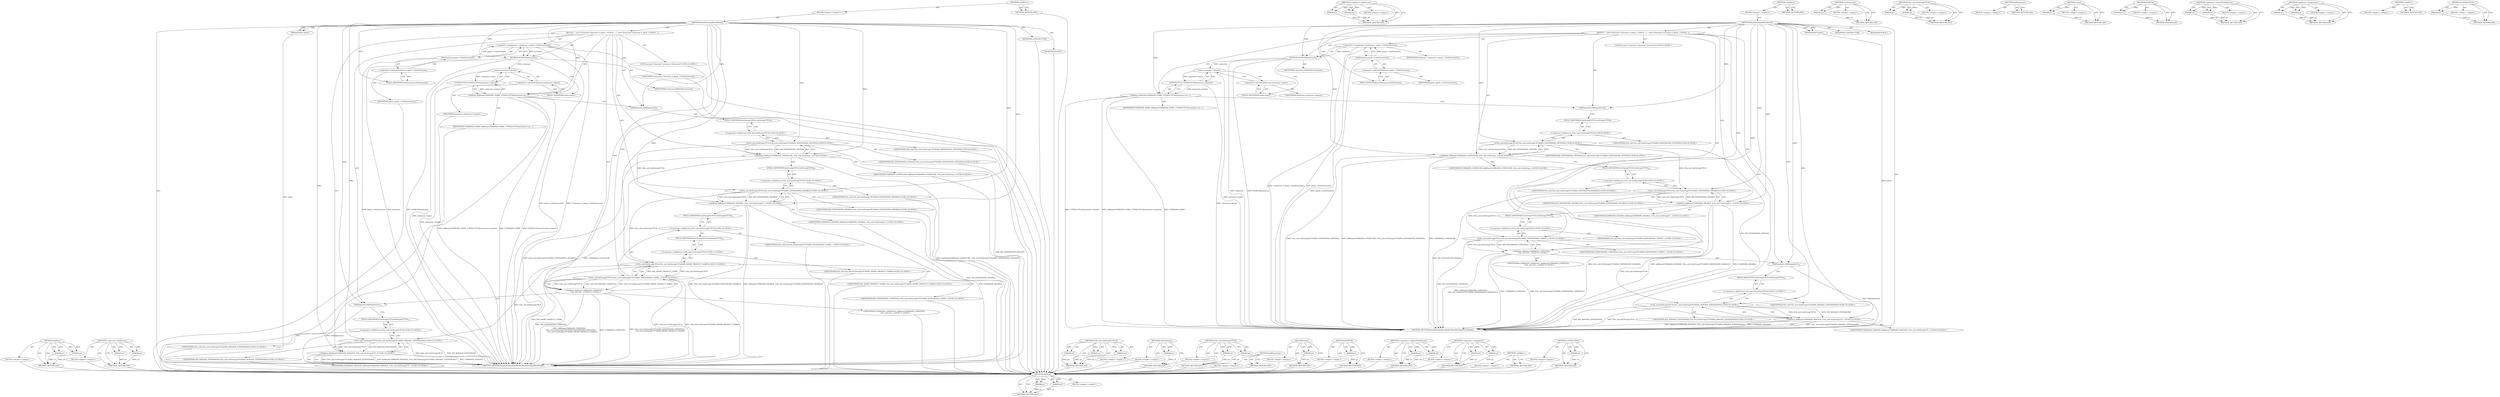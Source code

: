 digraph "UTF8ToUTF16" {
vulnerable_105 [label=<(METHOD,AddItem)>];
vulnerable_106 [label=<(PARAM,p1)>];
vulnerable_107 [label=<(PARAM,p2)>];
vulnerable_108 [label=<(BLOCK,&lt;empty&gt;,&lt;empty&gt;)>];
vulnerable_109 [label=<(METHOD_RETURN,ANY)>];
vulnerable_126 [label=<(METHOD,&lt;operator&gt;.fieldAccess)>];
vulnerable_127 [label=<(PARAM,p1)>];
vulnerable_128 [label=<(PARAM,p2)>];
vulnerable_129 [label=<(BLOCK,&lt;empty&gt;,&lt;empty&gt;)>];
vulnerable_130 [label=<(METHOD_RETURN,ANY)>];
vulnerable_6 [label=<(METHOD,&lt;global&gt;)<SUB>1</SUB>>];
vulnerable_7 [label=<(BLOCK,&lt;empty&gt;,&lt;empty&gt;)<SUB>1</SUB>>];
vulnerable_8 [label=<(METHOD,PanelSettingsMenuModel)<SUB>1</SUB>>];
vulnerable_9 [label=<(PARAM,Panel* panel)<SUB>1</SUB>>];
vulnerable_10 [label=<(BLOCK,{
  const Extension* extension = panel_-&gt;GetExt...,{
  const Extension* extension = panel_-&gt;GetExt...)<SUB>3</SUB>>];
vulnerable_11 [label="<(LOCAL,const Extension* extension: Extension*)<SUB>4</SUB>>"];
vulnerable_12 [label=<(&lt;operator&gt;.assignment,* extension = panel_-&gt;GetExtension())<SUB>4</SUB>>];
vulnerable_13 [label=<(IDENTIFIER,extension,* extension = panel_-&gt;GetExtension())<SUB>4</SUB>>];
vulnerable_14 [label=<(GetExtension,panel_-&gt;GetExtension())<SUB>4</SUB>>];
vulnerable_15 [label=<(&lt;operator&gt;.indirectFieldAccess,panel_-&gt;GetExtension)<SUB>4</SUB>>];
vulnerable_16 [label=<(IDENTIFIER,panel_,panel_-&gt;GetExtension())<SUB>4</SUB>>];
vulnerable_17 [label=<(FIELD_IDENTIFIER,GetExtension,GetExtension)<SUB>4</SUB>>];
vulnerable_18 [label=<(DCHECK,DCHECK(extension))<SUB>5</SUB>>];
vulnerable_19 [label=<(IDENTIFIER,extension,DCHECK(extension))<SUB>5</SUB>>];
vulnerable_20 [label=<(AddItem,AddItem(COMMAND_NAME, UTF8ToUTF16(extension-&gt;na...)<SUB>7</SUB>>];
vulnerable_21 [label=<(IDENTIFIER,COMMAND_NAME,AddItem(COMMAND_NAME, UTF8ToUTF16(extension-&gt;na...)<SUB>7</SUB>>];
vulnerable_22 [label=<(UTF8ToUTF16,UTF8ToUTF16(extension-&gt;name()))<SUB>7</SUB>>];
vulnerable_23 [label=<(name,extension-&gt;name())<SUB>7</SUB>>];
vulnerable_24 [label=<(&lt;operator&gt;.indirectFieldAccess,extension-&gt;name)<SUB>7</SUB>>];
vulnerable_25 [label=<(IDENTIFIER,extension,extension-&gt;name())<SUB>7</SUB>>];
vulnerable_26 [label=<(FIELD_IDENTIFIER,name,name)<SUB>7</SUB>>];
vulnerable_27 [label=<(AddSeparator,AddSeparator())<SUB>8</SUB>>];
vulnerable_28 [label="<(AddItem,AddItem(COMMAND_CONFIGURE, l10n_util::GetString...)<SUB>9</SUB>>"];
vulnerable_29 [label="<(IDENTIFIER,COMMAND_CONFIGURE,AddItem(COMMAND_CONFIGURE, l10n_util::GetString...)<SUB>9</SUB>>"];
vulnerable_30 [label="<(l10n_util.GetStringUTF16,l10n_util::GetStringUTF16(IDS_EXTENSIONS_OPTIONS))<SUB>9</SUB>>"];
vulnerable_31 [label="<(&lt;operator&gt;.fieldAccess,l10n_util::GetStringUTF16)<SUB>9</SUB>>"];
vulnerable_32 [label="<(IDENTIFIER,l10n_util,l10n_util::GetStringUTF16(IDS_EXTENSIONS_OPTIONS))<SUB>9</SUB>>"];
vulnerable_33 [label=<(FIELD_IDENTIFIER,GetStringUTF16,GetStringUTF16)<SUB>9</SUB>>];
vulnerable_34 [label="<(IDENTIFIER,IDS_EXTENSIONS_OPTIONS,l10n_util::GetStringUTF16(IDS_EXTENSIONS_OPTIONS))<SUB>9</SUB>>"];
vulnerable_35 [label="<(AddItem,AddItem(COMMAND_DISABLE, l10n_util::GetStringUT...)<SUB>10</SUB>>"];
vulnerable_36 [label="<(IDENTIFIER,COMMAND_DISABLE,AddItem(COMMAND_DISABLE, l10n_util::GetStringUT...)<SUB>10</SUB>>"];
vulnerable_37 [label="<(l10n_util.GetStringUTF16,l10n_util::GetStringUTF16(IDS_EXTENSIONS_DISABLE))<SUB>10</SUB>>"];
vulnerable_38 [label="<(&lt;operator&gt;.fieldAccess,l10n_util::GetStringUTF16)<SUB>10</SUB>>"];
vulnerable_39 [label="<(IDENTIFIER,l10n_util,l10n_util::GetStringUTF16(IDS_EXTENSIONS_DISABLE))<SUB>10</SUB>>"];
vulnerable_40 [label=<(FIELD_IDENTIFIER,GetStringUTF16,GetStringUTF16)<SUB>10</SUB>>];
vulnerable_41 [label="<(IDENTIFIER,IDS_EXTENSIONS_DISABLE,l10n_util::GetStringUTF16(IDS_EXTENSIONS_DISABLE))<SUB>10</SUB>>"];
vulnerable_42 [label="<(AddItem,AddItem(COMMAND_UNINSTALL,
      l10n_util::Get...)<SUB>11</SUB>>"];
vulnerable_43 [label="<(IDENTIFIER,COMMAND_UNINSTALL,AddItem(COMMAND_UNINSTALL,
      l10n_util::Get...)<SUB>11</SUB>>"];
vulnerable_44 [label="<(l10n_util.GetStringFUTF16,l10n_util::GetStringFUTF16(IDS_EXTENSIONS_UNINS...)<SUB>12</SUB>>"];
vulnerable_45 [label="<(&lt;operator&gt;.fieldAccess,l10n_util::GetStringFUTF16)<SUB>12</SUB>>"];
vulnerable_46 [label="<(IDENTIFIER,l10n_util,l10n_util::GetStringFUTF16(IDS_EXTENSIONS_UNINS...)<SUB>12</SUB>>"];
vulnerable_47 [label=<(FIELD_IDENTIFIER,GetStringFUTF16,GetStringFUTF16)<SUB>12</SUB>>];
vulnerable_48 [label="<(IDENTIFIER,IDS_EXTENSIONS_UNINSTALL,l10n_util::GetStringFUTF16(IDS_EXTENSIONS_UNINS...)<SUB>12</SUB>>"];
vulnerable_49 [label="<(l10n_util.GetStringUTF16,l10n_util::GetStringUTF16(IDS_SHORT_PRODUCT_NAME))<SUB>13</SUB>>"];
vulnerable_50 [label="<(&lt;operator&gt;.fieldAccess,l10n_util::GetStringUTF16)<SUB>13</SUB>>"];
vulnerable_51 [label="<(IDENTIFIER,l10n_util,l10n_util::GetStringUTF16(IDS_SHORT_PRODUCT_NAME))<SUB>13</SUB>>"];
vulnerable_52 [label=<(FIELD_IDENTIFIER,GetStringUTF16,GetStringUTF16)<SUB>13</SUB>>];
vulnerable_53 [label="<(IDENTIFIER,IDS_SHORT_PRODUCT_NAME,l10n_util::GetStringUTF16(IDS_SHORT_PRODUCT_NAME))<SUB>13</SUB>>"];
vulnerable_54 [label=<(AddSeparator,AddSeparator())<SUB>14</SUB>>];
vulnerable_55 [label="<(AddItem,AddItem(COMMAND_MANAGE, l10n_util::GetStringUTF...)<SUB>15</SUB>>"];
vulnerable_56 [label="<(IDENTIFIER,COMMAND_MANAGE,AddItem(COMMAND_MANAGE, l10n_util::GetStringUTF...)<SUB>15</SUB>>"];
vulnerable_57 [label="<(l10n_util.GetStringUTF16,l10n_util::GetStringUTF16(IDS_MANAGE_EXTENSIONS))<SUB>15</SUB>>"];
vulnerable_58 [label="<(&lt;operator&gt;.fieldAccess,l10n_util::GetStringUTF16)<SUB>15</SUB>>"];
vulnerable_59 [label="<(IDENTIFIER,l10n_util,l10n_util::GetStringUTF16(IDS_MANAGE_EXTENSIONS))<SUB>15</SUB>>"];
vulnerable_60 [label=<(FIELD_IDENTIFIER,GetStringUTF16,GetStringUTF16)<SUB>15</SUB>>];
vulnerable_61 [label="<(IDENTIFIER,IDS_MANAGE_EXTENSIONS,l10n_util::GetStringUTF16(IDS_MANAGE_EXTENSIONS))<SUB>15</SUB>>"];
vulnerable_62 [label=<(MODIFIER,CONSTRUCTOR)>];
vulnerable_63 [label=<(MODIFIER,PUBLIC)>];
vulnerable_64 [label=<(METHOD_RETURN,PanelSettingsMenuModel.PanelSettingsMenuModel)<SUB>1</SUB>>];
vulnerable_66 [label=<(METHOD_RETURN,ANY)<SUB>1</SUB>>];
vulnerable_131 [label=<(METHOD,l10n_util.GetStringFUTF16)>];
vulnerable_132 [label=<(PARAM,p1)>];
vulnerable_133 [label=<(PARAM,p2)>];
vulnerable_134 [label=<(PARAM,p3)>];
vulnerable_135 [label=<(BLOCK,&lt;empty&gt;,&lt;empty&gt;)>];
vulnerable_136 [label=<(METHOD_RETURN,ANY)>];
vulnerable_92 [label=<(METHOD,GetExtension)>];
vulnerable_93 [label=<(PARAM,p1)>];
vulnerable_94 [label=<(BLOCK,&lt;empty&gt;,&lt;empty&gt;)>];
vulnerable_95 [label=<(METHOD_RETURN,ANY)>];
vulnerable_121 [label=<(METHOD,l10n_util.GetStringUTF16)>];
vulnerable_122 [label=<(PARAM,p1)>];
vulnerable_123 [label=<(PARAM,p2)>];
vulnerable_124 [label=<(BLOCK,&lt;empty&gt;,&lt;empty&gt;)>];
vulnerable_125 [label=<(METHOD_RETURN,ANY)>];
vulnerable_118 [label=<(METHOD,AddSeparator)>];
vulnerable_119 [label=<(BLOCK,&lt;empty&gt;,&lt;empty&gt;)>];
vulnerable_120 [label=<(METHOD_RETURN,ANY)>];
vulnerable_114 [label=<(METHOD,name)>];
vulnerable_115 [label=<(PARAM,p1)>];
vulnerable_116 [label=<(BLOCK,&lt;empty&gt;,&lt;empty&gt;)>];
vulnerable_117 [label=<(METHOD_RETURN,ANY)>];
vulnerable_101 [label=<(METHOD,DCHECK)>];
vulnerable_102 [label=<(PARAM,p1)>];
vulnerable_103 [label=<(BLOCK,&lt;empty&gt;,&lt;empty&gt;)>];
vulnerable_104 [label=<(METHOD_RETURN,ANY)>];
vulnerable_96 [label=<(METHOD,&lt;operator&gt;.indirectFieldAccess)>];
vulnerable_97 [label=<(PARAM,p1)>];
vulnerable_98 [label=<(PARAM,p2)>];
vulnerable_99 [label=<(BLOCK,&lt;empty&gt;,&lt;empty&gt;)>];
vulnerable_100 [label=<(METHOD_RETURN,ANY)>];
vulnerable_87 [label=<(METHOD,&lt;operator&gt;.assignment)>];
vulnerable_88 [label=<(PARAM,p1)>];
vulnerable_89 [label=<(PARAM,p2)>];
vulnerable_90 [label=<(BLOCK,&lt;empty&gt;,&lt;empty&gt;)>];
vulnerable_91 [label=<(METHOD_RETURN,ANY)>];
vulnerable_81 [label=<(METHOD,&lt;global&gt;)<SUB>1</SUB>>];
vulnerable_82 [label=<(BLOCK,&lt;empty&gt;,&lt;empty&gt;)>];
vulnerable_83 [label=<(METHOD_RETURN,ANY)>];
vulnerable_110 [label=<(METHOD,UTF8ToUTF16)>];
vulnerable_111 [label=<(PARAM,p1)>];
vulnerable_112 [label=<(BLOCK,&lt;empty&gt;,&lt;empty&gt;)>];
vulnerable_113 [label=<(METHOD_RETURN,ANY)>];
fixed_100 [label=<(METHOD,AddItem)>];
fixed_101 [label=<(PARAM,p1)>];
fixed_102 [label=<(PARAM,p2)>];
fixed_103 [label=<(BLOCK,&lt;empty&gt;,&lt;empty&gt;)>];
fixed_104 [label=<(METHOD_RETURN,ANY)>];
fixed_121 [label=<(METHOD,&lt;operator&gt;.fieldAccess)>];
fixed_122 [label=<(PARAM,p1)>];
fixed_123 [label=<(PARAM,p2)>];
fixed_124 [label=<(BLOCK,&lt;empty&gt;,&lt;empty&gt;)>];
fixed_125 [label=<(METHOD_RETURN,ANY)>];
fixed_6 [label=<(METHOD,&lt;global&gt;)<SUB>1</SUB>>];
fixed_7 [label=<(BLOCK,&lt;empty&gt;,&lt;empty&gt;)<SUB>1</SUB>>];
fixed_8 [label=<(METHOD,PanelSettingsMenuModel)<SUB>1</SUB>>];
fixed_9 [label=<(PARAM,Panel* panel)<SUB>1</SUB>>];
fixed_10 [label=<(BLOCK,{
  const Extension* extension = panel_-&gt;GetExt...,{
  const Extension* extension = panel_-&gt;GetExt...)<SUB>3</SUB>>];
fixed_11 [label="<(LOCAL,const Extension* extension: Extension*)<SUB>4</SUB>>"];
fixed_12 [label=<(&lt;operator&gt;.assignment,* extension = panel_-&gt;GetExtension())<SUB>4</SUB>>];
fixed_13 [label=<(IDENTIFIER,extension,* extension = panel_-&gt;GetExtension())<SUB>4</SUB>>];
fixed_14 [label=<(GetExtension,panel_-&gt;GetExtension())<SUB>4</SUB>>];
fixed_15 [label=<(&lt;operator&gt;.indirectFieldAccess,panel_-&gt;GetExtension)<SUB>4</SUB>>];
fixed_16 [label=<(IDENTIFIER,panel_,panel_-&gt;GetExtension())<SUB>4</SUB>>];
fixed_17 [label=<(FIELD_IDENTIFIER,GetExtension,GetExtension)<SUB>4</SUB>>];
fixed_18 [label=<(DCHECK,DCHECK(extension))<SUB>5</SUB>>];
fixed_19 [label=<(IDENTIFIER,extension,DCHECK(extension))<SUB>5</SUB>>];
fixed_20 [label=<(AddItem,AddItem(COMMAND_NAME, UTF8ToUTF16(extension-&gt;na...)<SUB>7</SUB>>];
fixed_21 [label=<(IDENTIFIER,COMMAND_NAME,AddItem(COMMAND_NAME, UTF8ToUTF16(extension-&gt;na...)<SUB>7</SUB>>];
fixed_22 [label=<(UTF8ToUTF16,UTF8ToUTF16(extension-&gt;name()))<SUB>7</SUB>>];
fixed_23 [label=<(name,extension-&gt;name())<SUB>7</SUB>>];
fixed_24 [label=<(&lt;operator&gt;.indirectFieldAccess,extension-&gt;name)<SUB>7</SUB>>];
fixed_25 [label=<(IDENTIFIER,extension,extension-&gt;name())<SUB>7</SUB>>];
fixed_26 [label=<(FIELD_IDENTIFIER,name,name)<SUB>7</SUB>>];
fixed_27 [label=<(AddSeparator,AddSeparator())<SUB>8</SUB>>];
fixed_28 [label="<(AddItem,AddItem(COMMAND_CONFIGURE, l10n_util::GetString...)<SUB>9</SUB>>"];
fixed_29 [label="<(IDENTIFIER,COMMAND_CONFIGURE,AddItem(COMMAND_CONFIGURE, l10n_util::GetString...)<SUB>9</SUB>>"];
fixed_30 [label="<(l10n_util.GetStringUTF16,l10n_util::GetStringUTF16(IDS_EXTENSIONS_OPTIONS))<SUB>9</SUB>>"];
fixed_31 [label="<(&lt;operator&gt;.fieldAccess,l10n_util::GetStringUTF16)<SUB>9</SUB>>"];
fixed_32 [label="<(IDENTIFIER,l10n_util,l10n_util::GetStringUTF16(IDS_EXTENSIONS_OPTIONS))<SUB>9</SUB>>"];
fixed_33 [label=<(FIELD_IDENTIFIER,GetStringUTF16,GetStringUTF16)<SUB>9</SUB>>];
fixed_34 [label="<(IDENTIFIER,IDS_EXTENSIONS_OPTIONS,l10n_util::GetStringUTF16(IDS_EXTENSIONS_OPTIONS))<SUB>9</SUB>>"];
fixed_35 [label="<(AddItem,AddItem(COMMAND_DISABLE, l10n_util::GetStringUT...)<SUB>10</SUB>>"];
fixed_36 [label="<(IDENTIFIER,COMMAND_DISABLE,AddItem(COMMAND_DISABLE, l10n_util::GetStringUT...)<SUB>10</SUB>>"];
fixed_37 [label="<(l10n_util.GetStringUTF16,l10n_util::GetStringUTF16(IDS_EXTENSIONS_DISABLE))<SUB>10</SUB>>"];
fixed_38 [label="<(&lt;operator&gt;.fieldAccess,l10n_util::GetStringUTF16)<SUB>10</SUB>>"];
fixed_39 [label="<(IDENTIFIER,l10n_util,l10n_util::GetStringUTF16(IDS_EXTENSIONS_DISABLE))<SUB>10</SUB>>"];
fixed_40 [label=<(FIELD_IDENTIFIER,GetStringUTF16,GetStringUTF16)<SUB>10</SUB>>];
fixed_41 [label="<(IDENTIFIER,IDS_EXTENSIONS_DISABLE,l10n_util::GetStringUTF16(IDS_EXTENSIONS_DISABLE))<SUB>10</SUB>>"];
fixed_42 [label="<(AddItem,AddItem(COMMAND_UNINSTALL,
      l10n_util::Get...)<SUB>11</SUB>>"];
fixed_43 [label="<(IDENTIFIER,COMMAND_UNINSTALL,AddItem(COMMAND_UNINSTALL,
      l10n_util::Get...)<SUB>11</SUB>>"];
fixed_44 [label="<(l10n_util.GetStringUTF16,l10n_util::GetStringUTF16(IDS_EXTENSIONS_UNINST...)<SUB>12</SUB>>"];
fixed_45 [label="<(&lt;operator&gt;.fieldAccess,l10n_util::GetStringUTF16)<SUB>12</SUB>>"];
fixed_46 [label="<(IDENTIFIER,l10n_util,l10n_util::GetStringUTF16(IDS_EXTENSIONS_UNINST...)<SUB>12</SUB>>"];
fixed_47 [label=<(FIELD_IDENTIFIER,GetStringUTF16,GetStringUTF16)<SUB>12</SUB>>];
fixed_48 [label="<(IDENTIFIER,IDS_EXTENSIONS_UNINSTALL,l10n_util::GetStringUTF16(IDS_EXTENSIONS_UNINST...)<SUB>12</SUB>>"];
fixed_49 [label=<(AddSeparator,AddSeparator())<SUB>13</SUB>>];
fixed_50 [label="<(AddItem,AddItem(COMMAND_MANAGE, l10n_util::GetStringUTF...)<SUB>14</SUB>>"];
fixed_51 [label="<(IDENTIFIER,COMMAND_MANAGE,AddItem(COMMAND_MANAGE, l10n_util::GetStringUTF...)<SUB>14</SUB>>"];
fixed_52 [label="<(l10n_util.GetStringUTF16,l10n_util::GetStringUTF16(IDS_MANAGE_EXTENSIONS))<SUB>14</SUB>>"];
fixed_53 [label="<(&lt;operator&gt;.fieldAccess,l10n_util::GetStringUTF16)<SUB>14</SUB>>"];
fixed_54 [label="<(IDENTIFIER,l10n_util,l10n_util::GetStringUTF16(IDS_MANAGE_EXTENSIONS))<SUB>14</SUB>>"];
fixed_55 [label=<(FIELD_IDENTIFIER,GetStringUTF16,GetStringUTF16)<SUB>14</SUB>>];
fixed_56 [label="<(IDENTIFIER,IDS_MANAGE_EXTENSIONS,l10n_util::GetStringUTF16(IDS_MANAGE_EXTENSIONS))<SUB>14</SUB>>"];
fixed_57 [label=<(MODIFIER,CONSTRUCTOR)>];
fixed_58 [label=<(MODIFIER,PUBLIC)>];
fixed_59 [label=<(METHOD_RETURN,PanelSettingsMenuModel.PanelSettingsMenuModel)<SUB>1</SUB>>];
fixed_61 [label=<(METHOD_RETURN,ANY)<SUB>1</SUB>>];
fixed_87 [label=<(METHOD,GetExtension)>];
fixed_88 [label=<(PARAM,p1)>];
fixed_89 [label=<(BLOCK,&lt;empty&gt;,&lt;empty&gt;)>];
fixed_90 [label=<(METHOD_RETURN,ANY)>];
fixed_116 [label=<(METHOD,l10n_util.GetStringUTF16)>];
fixed_117 [label=<(PARAM,p1)>];
fixed_118 [label=<(PARAM,p2)>];
fixed_119 [label=<(BLOCK,&lt;empty&gt;,&lt;empty&gt;)>];
fixed_120 [label=<(METHOD_RETURN,ANY)>];
fixed_113 [label=<(METHOD,AddSeparator)>];
fixed_114 [label=<(BLOCK,&lt;empty&gt;,&lt;empty&gt;)>];
fixed_115 [label=<(METHOD_RETURN,ANY)>];
fixed_109 [label=<(METHOD,name)>];
fixed_110 [label=<(PARAM,p1)>];
fixed_111 [label=<(BLOCK,&lt;empty&gt;,&lt;empty&gt;)>];
fixed_112 [label=<(METHOD_RETURN,ANY)>];
fixed_96 [label=<(METHOD,DCHECK)>];
fixed_97 [label=<(PARAM,p1)>];
fixed_98 [label=<(BLOCK,&lt;empty&gt;,&lt;empty&gt;)>];
fixed_99 [label=<(METHOD_RETURN,ANY)>];
fixed_91 [label=<(METHOD,&lt;operator&gt;.indirectFieldAccess)>];
fixed_92 [label=<(PARAM,p1)>];
fixed_93 [label=<(PARAM,p2)>];
fixed_94 [label=<(BLOCK,&lt;empty&gt;,&lt;empty&gt;)>];
fixed_95 [label=<(METHOD_RETURN,ANY)>];
fixed_82 [label=<(METHOD,&lt;operator&gt;.assignment)>];
fixed_83 [label=<(PARAM,p1)>];
fixed_84 [label=<(PARAM,p2)>];
fixed_85 [label=<(BLOCK,&lt;empty&gt;,&lt;empty&gt;)>];
fixed_86 [label=<(METHOD_RETURN,ANY)>];
fixed_76 [label=<(METHOD,&lt;global&gt;)<SUB>1</SUB>>];
fixed_77 [label=<(BLOCK,&lt;empty&gt;,&lt;empty&gt;)>];
fixed_78 [label=<(METHOD_RETURN,ANY)>];
fixed_105 [label=<(METHOD,UTF8ToUTF16)>];
fixed_106 [label=<(PARAM,p1)>];
fixed_107 [label=<(BLOCK,&lt;empty&gt;,&lt;empty&gt;)>];
fixed_108 [label=<(METHOD_RETURN,ANY)>];
vulnerable_105 -> vulnerable_106  [key=0, label="AST: "];
vulnerable_105 -> vulnerable_106  [key=1, label="DDG: "];
vulnerable_105 -> vulnerable_108  [key=0, label="AST: "];
vulnerable_105 -> vulnerable_107  [key=0, label="AST: "];
vulnerable_105 -> vulnerable_107  [key=1, label="DDG: "];
vulnerable_105 -> vulnerable_109  [key=0, label="AST: "];
vulnerable_105 -> vulnerable_109  [key=1, label="CFG: "];
vulnerable_106 -> vulnerable_109  [key=0, label="DDG: p1"];
vulnerable_107 -> vulnerable_109  [key=0, label="DDG: p2"];
vulnerable_108 -> fixed_100  [key=0];
vulnerable_109 -> fixed_100  [key=0];
vulnerable_126 -> vulnerable_127  [key=0, label="AST: "];
vulnerable_126 -> vulnerable_127  [key=1, label="DDG: "];
vulnerable_126 -> vulnerable_129  [key=0, label="AST: "];
vulnerable_126 -> vulnerable_128  [key=0, label="AST: "];
vulnerable_126 -> vulnerable_128  [key=1, label="DDG: "];
vulnerable_126 -> vulnerable_130  [key=0, label="AST: "];
vulnerable_126 -> vulnerable_130  [key=1, label="CFG: "];
vulnerable_127 -> vulnerable_130  [key=0, label="DDG: p1"];
vulnerable_128 -> vulnerable_130  [key=0, label="DDG: p2"];
vulnerable_129 -> fixed_100  [key=0];
vulnerable_130 -> fixed_100  [key=0];
vulnerable_6 -> vulnerable_7  [key=0, label="AST: "];
vulnerable_6 -> vulnerable_66  [key=0, label="AST: "];
vulnerable_6 -> vulnerable_66  [key=1, label="CFG: "];
vulnerable_7 -> vulnerable_8  [key=0, label="AST: "];
vulnerable_8 -> vulnerable_9  [key=0, label="AST: "];
vulnerable_8 -> vulnerable_9  [key=1, label="DDG: "];
vulnerable_8 -> vulnerable_10  [key=0, label="AST: "];
vulnerable_8 -> vulnerable_62  [key=0, label="AST: "];
vulnerable_8 -> vulnerable_63  [key=0, label="AST: "];
vulnerable_8 -> vulnerable_64  [key=0, label="AST: "];
vulnerable_8 -> vulnerable_17  [key=0, label="CFG: "];
vulnerable_8 -> vulnerable_27  [key=0, label="DDG: "];
vulnerable_8 -> vulnerable_54  [key=0, label="DDG: "];
vulnerable_8 -> vulnerable_18  [key=0, label="DDG: "];
vulnerable_8 -> vulnerable_20  [key=0, label="DDG: "];
vulnerable_8 -> vulnerable_28  [key=0, label="DDG: "];
vulnerable_8 -> vulnerable_35  [key=0, label="DDG: "];
vulnerable_8 -> vulnerable_42  [key=0, label="DDG: "];
vulnerable_8 -> vulnerable_55  [key=0, label="DDG: "];
vulnerable_8 -> vulnerable_30  [key=0, label="DDG: "];
vulnerable_8 -> vulnerable_37  [key=0, label="DDG: "];
vulnerable_8 -> vulnerable_44  [key=0, label="DDG: "];
vulnerable_8 -> vulnerable_57  [key=0, label="DDG: "];
vulnerable_8 -> vulnerable_49  [key=0, label="DDG: "];
vulnerable_9 -> vulnerable_64  [key=0, label="DDG: panel"];
vulnerable_10 -> vulnerable_11  [key=0, label="AST: "];
vulnerable_10 -> vulnerable_12  [key=0, label="AST: "];
vulnerable_10 -> vulnerable_18  [key=0, label="AST: "];
vulnerable_10 -> vulnerable_20  [key=0, label="AST: "];
vulnerable_10 -> vulnerable_27  [key=0, label="AST: "];
vulnerable_10 -> vulnerable_28  [key=0, label="AST: "];
vulnerable_10 -> vulnerable_35  [key=0, label="AST: "];
vulnerable_10 -> vulnerable_42  [key=0, label="AST: "];
vulnerable_10 -> vulnerable_54  [key=0, label="AST: "];
vulnerable_10 -> vulnerable_55  [key=0, label="AST: "];
vulnerable_11 -> fixed_100  [key=0];
vulnerable_12 -> vulnerable_13  [key=0, label="AST: "];
vulnerable_12 -> vulnerable_14  [key=0, label="AST: "];
vulnerable_12 -> vulnerable_18  [key=0, label="CFG: "];
vulnerable_12 -> vulnerable_18  [key=1, label="DDG: extension"];
vulnerable_12 -> vulnerable_64  [key=0, label="DDG: panel_-&gt;GetExtension()"];
vulnerable_12 -> vulnerable_64  [key=1, label="DDG: * extension = panel_-&gt;GetExtension()"];
vulnerable_13 -> fixed_100  [key=0];
vulnerable_14 -> vulnerable_15  [key=0, label="AST: "];
vulnerable_14 -> vulnerable_12  [key=0, label="CFG: "];
vulnerable_14 -> vulnerable_12  [key=1, label="DDG: panel_-&gt;GetExtension"];
vulnerable_14 -> vulnerable_64  [key=0, label="DDG: panel_-&gt;GetExtension"];
vulnerable_15 -> vulnerable_16  [key=0, label="AST: "];
vulnerable_15 -> vulnerable_17  [key=0, label="AST: "];
vulnerable_15 -> vulnerable_14  [key=0, label="CFG: "];
vulnerable_16 -> fixed_100  [key=0];
vulnerable_17 -> vulnerable_15  [key=0, label="CFG: "];
vulnerable_18 -> vulnerable_19  [key=0, label="AST: "];
vulnerable_18 -> vulnerable_26  [key=0, label="CFG: "];
vulnerable_18 -> vulnerable_64  [key=0, label="DDG: extension"];
vulnerable_18 -> vulnerable_64  [key=1, label="DDG: DCHECK(extension)"];
vulnerable_18 -> vulnerable_23  [key=0, label="DDG: extension"];
vulnerable_19 -> fixed_100  [key=0];
vulnerable_20 -> vulnerable_21  [key=0, label="AST: "];
vulnerable_20 -> vulnerable_22  [key=0, label="AST: "];
vulnerable_20 -> vulnerable_27  [key=0, label="CFG: "];
vulnerable_20 -> vulnerable_64  [key=0, label="DDG: UTF8ToUTF16(extension-&gt;name())"];
vulnerable_20 -> vulnerable_64  [key=1, label="DDG: AddItem(COMMAND_NAME, UTF8ToUTF16(extension-&gt;name()))"];
vulnerable_20 -> vulnerable_64  [key=2, label="DDG: COMMAND_NAME"];
vulnerable_21 -> fixed_100  [key=0];
vulnerable_22 -> vulnerable_23  [key=0, label="AST: "];
vulnerable_22 -> vulnerable_20  [key=0, label="CFG: "];
vulnerable_22 -> vulnerable_20  [key=1, label="DDG: extension-&gt;name()"];
vulnerable_22 -> vulnerable_64  [key=0, label="DDG: extension-&gt;name()"];
vulnerable_23 -> vulnerable_24  [key=0, label="AST: "];
vulnerable_23 -> vulnerable_22  [key=0, label="CFG: "];
vulnerable_23 -> vulnerable_22  [key=1, label="DDG: extension-&gt;name"];
vulnerable_23 -> vulnerable_64  [key=0, label="DDG: extension-&gt;name"];
vulnerable_24 -> vulnerable_25  [key=0, label="AST: "];
vulnerable_24 -> vulnerable_26  [key=0, label="AST: "];
vulnerable_24 -> vulnerable_23  [key=0, label="CFG: "];
vulnerable_25 -> fixed_100  [key=0];
vulnerable_26 -> vulnerable_24  [key=0, label="CFG: "];
vulnerable_27 -> vulnerable_33  [key=0, label="CFG: "];
vulnerable_28 -> vulnerable_29  [key=0, label="AST: "];
vulnerable_28 -> vulnerable_30  [key=0, label="AST: "];
vulnerable_28 -> vulnerable_40  [key=0, label="CFG: "];
vulnerable_28 -> vulnerable_64  [key=0, label="DDG: l10n_util::GetStringUTF16(IDS_EXTENSIONS_OPTIONS)"];
vulnerable_28 -> vulnerable_64  [key=1, label="DDG: AddItem(COMMAND_CONFIGURE, l10n_util::GetStringUTF16(IDS_EXTENSIONS_OPTIONS))"];
vulnerable_28 -> vulnerable_64  [key=2, label="DDG: COMMAND_CONFIGURE"];
vulnerable_29 -> fixed_100  [key=0];
vulnerable_30 -> vulnerable_31  [key=0, label="AST: "];
vulnerable_30 -> vulnerable_34  [key=0, label="AST: "];
vulnerable_30 -> vulnerable_28  [key=0, label="CFG: "];
vulnerable_30 -> vulnerable_28  [key=1, label="DDG: l10n_util::GetStringUTF16"];
vulnerable_30 -> vulnerable_28  [key=2, label="DDG: IDS_EXTENSIONS_OPTIONS"];
vulnerable_30 -> vulnerable_64  [key=0, label="DDG: IDS_EXTENSIONS_OPTIONS"];
vulnerable_30 -> vulnerable_37  [key=0, label="DDG: l10n_util::GetStringUTF16"];
vulnerable_31 -> vulnerable_32  [key=0, label="AST: "];
vulnerable_31 -> vulnerable_33  [key=0, label="AST: "];
vulnerable_31 -> vulnerable_30  [key=0, label="CFG: "];
vulnerable_32 -> fixed_100  [key=0];
vulnerable_33 -> vulnerable_31  [key=0, label="CFG: "];
vulnerable_34 -> fixed_100  [key=0];
vulnerable_35 -> vulnerable_36  [key=0, label="AST: "];
vulnerable_35 -> vulnerable_37  [key=0, label="AST: "];
vulnerable_35 -> vulnerable_47  [key=0, label="CFG: "];
vulnerable_35 -> vulnerable_64  [key=0, label="DDG: l10n_util::GetStringUTF16(IDS_EXTENSIONS_DISABLE)"];
vulnerable_35 -> vulnerable_64  [key=1, label="DDG: AddItem(COMMAND_DISABLE, l10n_util::GetStringUTF16(IDS_EXTENSIONS_DISABLE))"];
vulnerable_35 -> vulnerable_64  [key=2, label="DDG: COMMAND_DISABLE"];
vulnerable_36 -> fixed_100  [key=0];
vulnerable_37 -> vulnerable_38  [key=0, label="AST: "];
vulnerable_37 -> vulnerable_41  [key=0, label="AST: "];
vulnerable_37 -> vulnerable_35  [key=0, label="CFG: "];
vulnerable_37 -> vulnerable_35  [key=1, label="DDG: l10n_util::GetStringUTF16"];
vulnerable_37 -> vulnerable_35  [key=2, label="DDG: IDS_EXTENSIONS_DISABLE"];
vulnerable_37 -> vulnerable_64  [key=0, label="DDG: IDS_EXTENSIONS_DISABLE"];
vulnerable_37 -> vulnerable_49  [key=0, label="DDG: l10n_util::GetStringUTF16"];
vulnerable_38 -> vulnerable_39  [key=0, label="AST: "];
vulnerable_38 -> vulnerable_40  [key=0, label="AST: "];
vulnerable_38 -> vulnerable_37  [key=0, label="CFG: "];
vulnerable_39 -> fixed_100  [key=0];
vulnerable_40 -> vulnerable_38  [key=0, label="CFG: "];
vulnerable_41 -> fixed_100  [key=0];
vulnerable_42 -> vulnerable_43  [key=0, label="AST: "];
vulnerable_42 -> vulnerable_44  [key=0, label="AST: "];
vulnerable_42 -> vulnerable_54  [key=0, label="CFG: "];
vulnerable_42 -> vulnerable_64  [key=0, label="DDG: l10n_util::GetStringFUTF16(IDS_EXTENSIONS_UNINSTALL,
          l10n_util::GetStringUTF16(IDS_SHORT_PRODUCT_NAME))"];
vulnerable_42 -> vulnerable_64  [key=1, label="DDG: AddItem(COMMAND_UNINSTALL,
      l10n_util::GetStringFUTF16(IDS_EXTENSIONS_UNINSTALL,
          l10n_util::GetStringUTF16(IDS_SHORT_PRODUCT_NAME)))"];
vulnerable_42 -> vulnerable_64  [key=2, label="DDG: COMMAND_UNINSTALL"];
vulnerable_43 -> fixed_100  [key=0];
vulnerable_44 -> vulnerable_45  [key=0, label="AST: "];
vulnerable_44 -> vulnerable_48  [key=0, label="AST: "];
vulnerable_44 -> vulnerable_49  [key=0, label="AST: "];
vulnerable_44 -> vulnerable_42  [key=0, label="CFG: "];
vulnerable_44 -> vulnerable_42  [key=1, label="DDG: l10n_util::GetStringFUTF16"];
vulnerable_44 -> vulnerable_42  [key=2, label="DDG: IDS_EXTENSIONS_UNINSTALL"];
vulnerable_44 -> vulnerable_42  [key=3, label="DDG: l10n_util::GetStringUTF16(IDS_SHORT_PRODUCT_NAME)"];
vulnerable_44 -> vulnerable_64  [key=0, label="DDG: l10n_util::GetStringFUTF16"];
vulnerable_44 -> vulnerable_64  [key=1, label="DDG: l10n_util::GetStringUTF16(IDS_SHORT_PRODUCT_NAME)"];
vulnerable_44 -> vulnerable_64  [key=2, label="DDG: IDS_EXTENSIONS_UNINSTALL"];
vulnerable_45 -> vulnerable_46  [key=0, label="AST: "];
vulnerable_45 -> vulnerable_47  [key=0, label="AST: "];
vulnerable_45 -> vulnerable_52  [key=0, label="CFG: "];
vulnerable_46 -> fixed_100  [key=0];
vulnerable_47 -> vulnerable_45  [key=0, label="CFG: "];
vulnerable_48 -> fixed_100  [key=0];
vulnerable_49 -> vulnerable_50  [key=0, label="AST: "];
vulnerable_49 -> vulnerable_53  [key=0, label="AST: "];
vulnerable_49 -> vulnerable_44  [key=0, label="CFG: "];
vulnerable_49 -> vulnerable_44  [key=1, label="DDG: l10n_util::GetStringUTF16"];
vulnerable_49 -> vulnerable_44  [key=2, label="DDG: IDS_SHORT_PRODUCT_NAME"];
vulnerable_49 -> vulnerable_64  [key=0, label="DDG: IDS_SHORT_PRODUCT_NAME"];
vulnerable_49 -> vulnerable_57  [key=0, label="DDG: l10n_util::GetStringUTF16"];
vulnerable_50 -> vulnerable_51  [key=0, label="AST: "];
vulnerable_50 -> vulnerable_52  [key=0, label="AST: "];
vulnerable_50 -> vulnerable_49  [key=0, label="CFG: "];
vulnerable_51 -> fixed_100  [key=0];
vulnerable_52 -> vulnerable_50  [key=0, label="CFG: "];
vulnerable_53 -> fixed_100  [key=0];
vulnerable_54 -> vulnerable_60  [key=0, label="CFG: "];
vulnerable_54 -> vulnerable_64  [key=0, label="DDG: AddSeparator()"];
vulnerable_55 -> vulnerable_56  [key=0, label="AST: "];
vulnerable_55 -> vulnerable_57  [key=0, label="AST: "];
vulnerable_55 -> vulnerable_64  [key=0, label="CFG: "];
vulnerable_55 -> vulnerable_64  [key=1, label="DDG: l10n_util::GetStringUTF16(IDS_MANAGE_EXTENSIONS)"];
vulnerable_55 -> vulnerable_64  [key=2, label="DDG: AddItem(COMMAND_MANAGE, l10n_util::GetStringUTF16(IDS_MANAGE_EXTENSIONS))"];
vulnerable_55 -> vulnerable_64  [key=3, label="DDG: COMMAND_MANAGE"];
vulnerable_56 -> fixed_100  [key=0];
vulnerable_57 -> vulnerable_58  [key=0, label="AST: "];
vulnerable_57 -> vulnerable_61  [key=0, label="AST: "];
vulnerable_57 -> vulnerable_55  [key=0, label="CFG: "];
vulnerable_57 -> vulnerable_55  [key=1, label="DDG: l10n_util::GetStringUTF16"];
vulnerable_57 -> vulnerable_55  [key=2, label="DDG: IDS_MANAGE_EXTENSIONS"];
vulnerable_57 -> vulnerable_64  [key=0, label="DDG: l10n_util::GetStringUTF16"];
vulnerable_57 -> vulnerable_64  [key=1, label="DDG: IDS_MANAGE_EXTENSIONS"];
vulnerable_58 -> vulnerable_59  [key=0, label="AST: "];
vulnerable_58 -> vulnerable_60  [key=0, label="AST: "];
vulnerable_58 -> vulnerable_57  [key=0, label="CFG: "];
vulnerable_59 -> fixed_100  [key=0];
vulnerable_60 -> vulnerable_58  [key=0, label="CFG: "];
vulnerable_61 -> fixed_100  [key=0];
vulnerable_62 -> fixed_100  [key=0];
vulnerable_63 -> fixed_100  [key=0];
vulnerable_64 -> fixed_100  [key=0];
vulnerable_66 -> fixed_100  [key=0];
vulnerable_131 -> vulnerable_132  [key=0, label="AST: "];
vulnerable_131 -> vulnerable_132  [key=1, label="DDG: "];
vulnerable_131 -> vulnerable_135  [key=0, label="AST: "];
vulnerable_131 -> vulnerable_133  [key=0, label="AST: "];
vulnerable_131 -> vulnerable_133  [key=1, label="DDG: "];
vulnerable_131 -> vulnerable_136  [key=0, label="AST: "];
vulnerable_131 -> vulnerable_136  [key=1, label="CFG: "];
vulnerable_131 -> vulnerable_134  [key=0, label="AST: "];
vulnerable_131 -> vulnerable_134  [key=1, label="DDG: "];
vulnerable_132 -> vulnerable_136  [key=0, label="DDG: p1"];
vulnerable_133 -> vulnerable_136  [key=0, label="DDG: p2"];
vulnerable_134 -> vulnerable_136  [key=0, label="DDG: p3"];
vulnerable_135 -> fixed_100  [key=0];
vulnerable_136 -> fixed_100  [key=0];
vulnerable_92 -> vulnerable_93  [key=0, label="AST: "];
vulnerable_92 -> vulnerable_93  [key=1, label="DDG: "];
vulnerable_92 -> vulnerable_94  [key=0, label="AST: "];
vulnerable_92 -> vulnerable_95  [key=0, label="AST: "];
vulnerable_92 -> vulnerable_95  [key=1, label="CFG: "];
vulnerable_93 -> vulnerable_95  [key=0, label="DDG: p1"];
vulnerable_94 -> fixed_100  [key=0];
vulnerable_95 -> fixed_100  [key=0];
vulnerable_121 -> vulnerable_122  [key=0, label="AST: "];
vulnerable_121 -> vulnerable_122  [key=1, label="DDG: "];
vulnerable_121 -> vulnerable_124  [key=0, label="AST: "];
vulnerable_121 -> vulnerable_123  [key=0, label="AST: "];
vulnerable_121 -> vulnerable_123  [key=1, label="DDG: "];
vulnerable_121 -> vulnerable_125  [key=0, label="AST: "];
vulnerable_121 -> vulnerable_125  [key=1, label="CFG: "];
vulnerable_122 -> vulnerable_125  [key=0, label="DDG: p1"];
vulnerable_123 -> vulnerable_125  [key=0, label="DDG: p2"];
vulnerable_124 -> fixed_100  [key=0];
vulnerable_125 -> fixed_100  [key=0];
vulnerable_118 -> vulnerable_119  [key=0, label="AST: "];
vulnerable_118 -> vulnerable_120  [key=0, label="AST: "];
vulnerable_118 -> vulnerable_120  [key=1, label="CFG: "];
vulnerable_119 -> fixed_100  [key=0];
vulnerable_120 -> fixed_100  [key=0];
vulnerable_114 -> vulnerable_115  [key=0, label="AST: "];
vulnerable_114 -> vulnerable_115  [key=1, label="DDG: "];
vulnerable_114 -> vulnerable_116  [key=0, label="AST: "];
vulnerable_114 -> vulnerable_117  [key=0, label="AST: "];
vulnerable_114 -> vulnerable_117  [key=1, label="CFG: "];
vulnerable_115 -> vulnerable_117  [key=0, label="DDG: p1"];
vulnerable_116 -> fixed_100  [key=0];
vulnerable_117 -> fixed_100  [key=0];
vulnerable_101 -> vulnerable_102  [key=0, label="AST: "];
vulnerable_101 -> vulnerable_102  [key=1, label="DDG: "];
vulnerable_101 -> vulnerable_103  [key=0, label="AST: "];
vulnerable_101 -> vulnerable_104  [key=0, label="AST: "];
vulnerable_101 -> vulnerable_104  [key=1, label="CFG: "];
vulnerable_102 -> vulnerable_104  [key=0, label="DDG: p1"];
vulnerable_103 -> fixed_100  [key=0];
vulnerable_104 -> fixed_100  [key=0];
vulnerable_96 -> vulnerable_97  [key=0, label="AST: "];
vulnerable_96 -> vulnerable_97  [key=1, label="DDG: "];
vulnerable_96 -> vulnerable_99  [key=0, label="AST: "];
vulnerable_96 -> vulnerable_98  [key=0, label="AST: "];
vulnerable_96 -> vulnerable_98  [key=1, label="DDG: "];
vulnerable_96 -> vulnerable_100  [key=0, label="AST: "];
vulnerable_96 -> vulnerable_100  [key=1, label="CFG: "];
vulnerable_97 -> vulnerable_100  [key=0, label="DDG: p1"];
vulnerable_98 -> vulnerable_100  [key=0, label="DDG: p2"];
vulnerable_99 -> fixed_100  [key=0];
vulnerable_100 -> fixed_100  [key=0];
vulnerable_87 -> vulnerable_88  [key=0, label="AST: "];
vulnerable_87 -> vulnerable_88  [key=1, label="DDG: "];
vulnerable_87 -> vulnerable_90  [key=0, label="AST: "];
vulnerable_87 -> vulnerable_89  [key=0, label="AST: "];
vulnerable_87 -> vulnerable_89  [key=1, label="DDG: "];
vulnerable_87 -> vulnerable_91  [key=0, label="AST: "];
vulnerable_87 -> vulnerable_91  [key=1, label="CFG: "];
vulnerable_88 -> vulnerable_91  [key=0, label="DDG: p1"];
vulnerable_89 -> vulnerable_91  [key=0, label="DDG: p2"];
vulnerable_90 -> fixed_100  [key=0];
vulnerable_91 -> fixed_100  [key=0];
vulnerable_81 -> vulnerable_82  [key=0, label="AST: "];
vulnerable_81 -> vulnerable_83  [key=0, label="AST: "];
vulnerable_81 -> vulnerable_83  [key=1, label="CFG: "];
vulnerable_82 -> fixed_100  [key=0];
vulnerable_83 -> fixed_100  [key=0];
vulnerable_110 -> vulnerable_111  [key=0, label="AST: "];
vulnerable_110 -> vulnerable_111  [key=1, label="DDG: "];
vulnerable_110 -> vulnerable_112  [key=0, label="AST: "];
vulnerable_110 -> vulnerable_113  [key=0, label="AST: "];
vulnerable_110 -> vulnerable_113  [key=1, label="CFG: "];
vulnerable_111 -> vulnerable_113  [key=0, label="DDG: p1"];
vulnerable_112 -> fixed_100  [key=0];
vulnerable_113 -> fixed_100  [key=0];
fixed_100 -> fixed_101  [key=0, label="AST: "];
fixed_100 -> fixed_101  [key=1, label="DDG: "];
fixed_100 -> fixed_103  [key=0, label="AST: "];
fixed_100 -> fixed_102  [key=0, label="AST: "];
fixed_100 -> fixed_102  [key=1, label="DDG: "];
fixed_100 -> fixed_104  [key=0, label="AST: "];
fixed_100 -> fixed_104  [key=1, label="CFG: "];
fixed_101 -> fixed_104  [key=0, label="DDG: p1"];
fixed_102 -> fixed_104  [key=0, label="DDG: p2"];
fixed_121 -> fixed_122  [key=0, label="AST: "];
fixed_121 -> fixed_122  [key=1, label="DDG: "];
fixed_121 -> fixed_124  [key=0, label="AST: "];
fixed_121 -> fixed_123  [key=0, label="AST: "];
fixed_121 -> fixed_123  [key=1, label="DDG: "];
fixed_121 -> fixed_125  [key=0, label="AST: "];
fixed_121 -> fixed_125  [key=1, label="CFG: "];
fixed_122 -> fixed_125  [key=0, label="DDG: p1"];
fixed_123 -> fixed_125  [key=0, label="DDG: p2"];
fixed_6 -> fixed_7  [key=0, label="AST: "];
fixed_6 -> fixed_61  [key=0, label="AST: "];
fixed_6 -> fixed_61  [key=1, label="CFG: "];
fixed_7 -> fixed_8  [key=0, label="AST: "];
fixed_8 -> fixed_9  [key=0, label="AST: "];
fixed_8 -> fixed_9  [key=1, label="DDG: "];
fixed_8 -> fixed_10  [key=0, label="AST: "];
fixed_8 -> fixed_57  [key=0, label="AST: "];
fixed_8 -> fixed_58  [key=0, label="AST: "];
fixed_8 -> fixed_59  [key=0, label="AST: "];
fixed_8 -> fixed_17  [key=0, label="CFG: "];
fixed_8 -> fixed_27  [key=0, label="DDG: "];
fixed_8 -> fixed_49  [key=0, label="DDG: "];
fixed_8 -> fixed_18  [key=0, label="DDG: "];
fixed_8 -> fixed_20  [key=0, label="DDG: "];
fixed_8 -> fixed_28  [key=0, label="DDG: "];
fixed_8 -> fixed_35  [key=0, label="DDG: "];
fixed_8 -> fixed_42  [key=0, label="DDG: "];
fixed_8 -> fixed_50  [key=0, label="DDG: "];
fixed_8 -> fixed_30  [key=0, label="DDG: "];
fixed_8 -> fixed_37  [key=0, label="DDG: "];
fixed_8 -> fixed_44  [key=0, label="DDG: "];
fixed_8 -> fixed_52  [key=0, label="DDG: "];
fixed_9 -> fixed_59  [key=0, label="DDG: panel"];
fixed_10 -> fixed_11  [key=0, label="AST: "];
fixed_10 -> fixed_12  [key=0, label="AST: "];
fixed_10 -> fixed_18  [key=0, label="AST: "];
fixed_10 -> fixed_20  [key=0, label="AST: "];
fixed_10 -> fixed_27  [key=0, label="AST: "];
fixed_10 -> fixed_28  [key=0, label="AST: "];
fixed_10 -> fixed_35  [key=0, label="AST: "];
fixed_10 -> fixed_42  [key=0, label="AST: "];
fixed_10 -> fixed_49  [key=0, label="AST: "];
fixed_10 -> fixed_50  [key=0, label="AST: "];
fixed_12 -> fixed_13  [key=0, label="AST: "];
fixed_12 -> fixed_14  [key=0, label="AST: "];
fixed_12 -> fixed_18  [key=0, label="CFG: "];
fixed_12 -> fixed_18  [key=1, label="DDG: extension"];
fixed_12 -> fixed_59  [key=0, label="DDG: panel_-&gt;GetExtension()"];
fixed_12 -> fixed_59  [key=1, label="DDG: * extension = panel_-&gt;GetExtension()"];
fixed_14 -> fixed_15  [key=0, label="AST: "];
fixed_14 -> fixed_12  [key=0, label="CFG: "];
fixed_14 -> fixed_12  [key=1, label="DDG: panel_-&gt;GetExtension"];
fixed_14 -> fixed_59  [key=0, label="DDG: panel_-&gt;GetExtension"];
fixed_15 -> fixed_16  [key=0, label="AST: "];
fixed_15 -> fixed_17  [key=0, label="AST: "];
fixed_15 -> fixed_14  [key=0, label="CFG: "];
fixed_17 -> fixed_15  [key=0, label="CFG: "];
fixed_18 -> fixed_19  [key=0, label="AST: "];
fixed_18 -> fixed_26  [key=0, label="CFG: "];
fixed_18 -> fixed_59  [key=0, label="DDG: extension"];
fixed_18 -> fixed_59  [key=1, label="DDG: DCHECK(extension)"];
fixed_18 -> fixed_23  [key=0, label="DDG: extension"];
fixed_20 -> fixed_21  [key=0, label="AST: "];
fixed_20 -> fixed_22  [key=0, label="AST: "];
fixed_20 -> fixed_27  [key=0, label="CFG: "];
fixed_20 -> fixed_59  [key=0, label="DDG: UTF8ToUTF16(extension-&gt;name())"];
fixed_20 -> fixed_59  [key=1, label="DDG: AddItem(COMMAND_NAME, UTF8ToUTF16(extension-&gt;name()))"];
fixed_20 -> fixed_59  [key=2, label="DDG: COMMAND_NAME"];
fixed_22 -> fixed_23  [key=0, label="AST: "];
fixed_22 -> fixed_20  [key=0, label="CFG: "];
fixed_22 -> fixed_20  [key=1, label="DDG: extension-&gt;name()"];
fixed_22 -> fixed_59  [key=0, label="DDG: extension-&gt;name()"];
fixed_23 -> fixed_24  [key=0, label="AST: "];
fixed_23 -> fixed_22  [key=0, label="CFG: "];
fixed_23 -> fixed_22  [key=1, label="DDG: extension-&gt;name"];
fixed_23 -> fixed_59  [key=0, label="DDG: extension-&gt;name"];
fixed_24 -> fixed_25  [key=0, label="AST: "];
fixed_24 -> fixed_26  [key=0, label="AST: "];
fixed_24 -> fixed_23  [key=0, label="CFG: "];
fixed_26 -> fixed_24  [key=0, label="CFG: "];
fixed_27 -> fixed_33  [key=0, label="CFG: "];
fixed_28 -> fixed_29  [key=0, label="AST: "];
fixed_28 -> fixed_30  [key=0, label="AST: "];
fixed_28 -> fixed_40  [key=0, label="CFG: "];
fixed_28 -> fixed_59  [key=0, label="DDG: l10n_util::GetStringUTF16(IDS_EXTENSIONS_OPTIONS)"];
fixed_28 -> fixed_59  [key=1, label="DDG: AddItem(COMMAND_CONFIGURE, l10n_util::GetStringUTF16(IDS_EXTENSIONS_OPTIONS))"];
fixed_28 -> fixed_59  [key=2, label="DDG: COMMAND_CONFIGURE"];
fixed_30 -> fixed_31  [key=0, label="AST: "];
fixed_30 -> fixed_34  [key=0, label="AST: "];
fixed_30 -> fixed_28  [key=0, label="CFG: "];
fixed_30 -> fixed_28  [key=1, label="DDG: l10n_util::GetStringUTF16"];
fixed_30 -> fixed_28  [key=2, label="DDG: IDS_EXTENSIONS_OPTIONS"];
fixed_30 -> fixed_59  [key=0, label="DDG: IDS_EXTENSIONS_OPTIONS"];
fixed_30 -> fixed_37  [key=0, label="DDG: l10n_util::GetStringUTF16"];
fixed_31 -> fixed_32  [key=0, label="AST: "];
fixed_31 -> fixed_33  [key=0, label="AST: "];
fixed_31 -> fixed_30  [key=0, label="CFG: "];
fixed_33 -> fixed_31  [key=0, label="CFG: "];
fixed_35 -> fixed_36  [key=0, label="AST: "];
fixed_35 -> fixed_37  [key=0, label="AST: "];
fixed_35 -> fixed_47  [key=0, label="CFG: "];
fixed_35 -> fixed_59  [key=0, label="DDG: l10n_util::GetStringUTF16(IDS_EXTENSIONS_DISABLE)"];
fixed_35 -> fixed_59  [key=1, label="DDG: AddItem(COMMAND_DISABLE, l10n_util::GetStringUTF16(IDS_EXTENSIONS_DISABLE))"];
fixed_35 -> fixed_59  [key=2, label="DDG: COMMAND_DISABLE"];
fixed_37 -> fixed_38  [key=0, label="AST: "];
fixed_37 -> fixed_41  [key=0, label="AST: "];
fixed_37 -> fixed_35  [key=0, label="CFG: "];
fixed_37 -> fixed_35  [key=1, label="DDG: l10n_util::GetStringUTF16"];
fixed_37 -> fixed_35  [key=2, label="DDG: IDS_EXTENSIONS_DISABLE"];
fixed_37 -> fixed_59  [key=0, label="DDG: IDS_EXTENSIONS_DISABLE"];
fixed_37 -> fixed_44  [key=0, label="DDG: l10n_util::GetStringUTF16"];
fixed_38 -> fixed_39  [key=0, label="AST: "];
fixed_38 -> fixed_40  [key=0, label="AST: "];
fixed_38 -> fixed_37  [key=0, label="CFG: "];
fixed_40 -> fixed_38  [key=0, label="CFG: "];
fixed_42 -> fixed_43  [key=0, label="AST: "];
fixed_42 -> fixed_44  [key=0, label="AST: "];
fixed_42 -> fixed_49  [key=0, label="CFG: "];
fixed_42 -> fixed_59  [key=0, label="DDG: l10n_util::GetStringUTF16(IDS_EXTENSIONS_UNINSTALL)"];
fixed_42 -> fixed_59  [key=1, label="DDG: AddItem(COMMAND_UNINSTALL,
      l10n_util::GetStringUTF16(IDS_EXTENSIONS_UNINSTALL))"];
fixed_42 -> fixed_59  [key=2, label="DDG: COMMAND_UNINSTALL"];
fixed_44 -> fixed_45  [key=0, label="AST: "];
fixed_44 -> fixed_48  [key=0, label="AST: "];
fixed_44 -> fixed_42  [key=0, label="CFG: "];
fixed_44 -> fixed_42  [key=1, label="DDG: l10n_util::GetStringUTF16"];
fixed_44 -> fixed_42  [key=2, label="DDG: IDS_EXTENSIONS_UNINSTALL"];
fixed_44 -> fixed_59  [key=0, label="DDG: IDS_EXTENSIONS_UNINSTALL"];
fixed_44 -> fixed_52  [key=0, label="DDG: l10n_util::GetStringUTF16"];
fixed_45 -> fixed_46  [key=0, label="AST: "];
fixed_45 -> fixed_47  [key=0, label="AST: "];
fixed_45 -> fixed_44  [key=0, label="CFG: "];
fixed_47 -> fixed_45  [key=0, label="CFG: "];
fixed_49 -> fixed_55  [key=0, label="CFG: "];
fixed_49 -> fixed_59  [key=0, label="DDG: AddSeparator()"];
fixed_50 -> fixed_51  [key=0, label="AST: "];
fixed_50 -> fixed_52  [key=0, label="AST: "];
fixed_50 -> fixed_59  [key=0, label="CFG: "];
fixed_50 -> fixed_59  [key=1, label="DDG: l10n_util::GetStringUTF16(IDS_MANAGE_EXTENSIONS)"];
fixed_50 -> fixed_59  [key=2, label="DDG: AddItem(COMMAND_MANAGE, l10n_util::GetStringUTF16(IDS_MANAGE_EXTENSIONS))"];
fixed_50 -> fixed_59  [key=3, label="DDG: COMMAND_MANAGE"];
fixed_52 -> fixed_53  [key=0, label="AST: "];
fixed_52 -> fixed_56  [key=0, label="AST: "];
fixed_52 -> fixed_50  [key=0, label="CFG: "];
fixed_52 -> fixed_50  [key=1, label="DDG: l10n_util::GetStringUTF16"];
fixed_52 -> fixed_50  [key=2, label="DDG: IDS_MANAGE_EXTENSIONS"];
fixed_52 -> fixed_59  [key=0, label="DDG: l10n_util::GetStringUTF16"];
fixed_52 -> fixed_59  [key=1, label="DDG: IDS_MANAGE_EXTENSIONS"];
fixed_53 -> fixed_54  [key=0, label="AST: "];
fixed_53 -> fixed_55  [key=0, label="AST: "];
fixed_53 -> fixed_52  [key=0, label="CFG: "];
fixed_55 -> fixed_53  [key=0, label="CFG: "];
fixed_87 -> fixed_88  [key=0, label="AST: "];
fixed_87 -> fixed_88  [key=1, label="DDG: "];
fixed_87 -> fixed_89  [key=0, label="AST: "];
fixed_87 -> fixed_90  [key=0, label="AST: "];
fixed_87 -> fixed_90  [key=1, label="CFG: "];
fixed_88 -> fixed_90  [key=0, label="DDG: p1"];
fixed_116 -> fixed_117  [key=0, label="AST: "];
fixed_116 -> fixed_117  [key=1, label="DDG: "];
fixed_116 -> fixed_119  [key=0, label="AST: "];
fixed_116 -> fixed_118  [key=0, label="AST: "];
fixed_116 -> fixed_118  [key=1, label="DDG: "];
fixed_116 -> fixed_120  [key=0, label="AST: "];
fixed_116 -> fixed_120  [key=1, label="CFG: "];
fixed_117 -> fixed_120  [key=0, label="DDG: p1"];
fixed_118 -> fixed_120  [key=0, label="DDG: p2"];
fixed_113 -> fixed_114  [key=0, label="AST: "];
fixed_113 -> fixed_115  [key=0, label="AST: "];
fixed_113 -> fixed_115  [key=1, label="CFG: "];
fixed_109 -> fixed_110  [key=0, label="AST: "];
fixed_109 -> fixed_110  [key=1, label="DDG: "];
fixed_109 -> fixed_111  [key=0, label="AST: "];
fixed_109 -> fixed_112  [key=0, label="AST: "];
fixed_109 -> fixed_112  [key=1, label="CFG: "];
fixed_110 -> fixed_112  [key=0, label="DDG: p1"];
fixed_96 -> fixed_97  [key=0, label="AST: "];
fixed_96 -> fixed_97  [key=1, label="DDG: "];
fixed_96 -> fixed_98  [key=0, label="AST: "];
fixed_96 -> fixed_99  [key=0, label="AST: "];
fixed_96 -> fixed_99  [key=1, label="CFG: "];
fixed_97 -> fixed_99  [key=0, label="DDG: p1"];
fixed_91 -> fixed_92  [key=0, label="AST: "];
fixed_91 -> fixed_92  [key=1, label="DDG: "];
fixed_91 -> fixed_94  [key=0, label="AST: "];
fixed_91 -> fixed_93  [key=0, label="AST: "];
fixed_91 -> fixed_93  [key=1, label="DDG: "];
fixed_91 -> fixed_95  [key=0, label="AST: "];
fixed_91 -> fixed_95  [key=1, label="CFG: "];
fixed_92 -> fixed_95  [key=0, label="DDG: p1"];
fixed_93 -> fixed_95  [key=0, label="DDG: p2"];
fixed_82 -> fixed_83  [key=0, label="AST: "];
fixed_82 -> fixed_83  [key=1, label="DDG: "];
fixed_82 -> fixed_85  [key=0, label="AST: "];
fixed_82 -> fixed_84  [key=0, label="AST: "];
fixed_82 -> fixed_84  [key=1, label="DDG: "];
fixed_82 -> fixed_86  [key=0, label="AST: "];
fixed_82 -> fixed_86  [key=1, label="CFG: "];
fixed_83 -> fixed_86  [key=0, label="DDG: p1"];
fixed_84 -> fixed_86  [key=0, label="DDG: p2"];
fixed_76 -> fixed_77  [key=0, label="AST: "];
fixed_76 -> fixed_78  [key=0, label="AST: "];
fixed_76 -> fixed_78  [key=1, label="CFG: "];
fixed_105 -> fixed_106  [key=0, label="AST: "];
fixed_105 -> fixed_106  [key=1, label="DDG: "];
fixed_105 -> fixed_107  [key=0, label="AST: "];
fixed_105 -> fixed_108  [key=0, label="AST: "];
fixed_105 -> fixed_108  [key=1, label="CFG: "];
fixed_106 -> fixed_108  [key=0, label="DDG: p1"];
}
